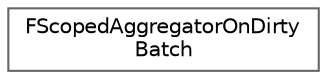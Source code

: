 digraph "Graphical Class Hierarchy"
{
 // INTERACTIVE_SVG=YES
 // LATEX_PDF_SIZE
  bgcolor="transparent";
  edge [fontname=Helvetica,fontsize=10,labelfontname=Helvetica,labelfontsize=10];
  node [fontname=Helvetica,fontsize=10,shape=box,height=0.2,width=0.4];
  rankdir="LR";
  Node0 [id="Node000000",label="FScopedAggregatorOnDirty\lBatch",height=0.2,width=0.4,color="grey40", fillcolor="white", style="filled",URL="$d0/d37/structFScopedAggregatorOnDirtyBatch.html",tooltip="Allows us to batch all aggregator OnDirty calls within a scope."];
}
